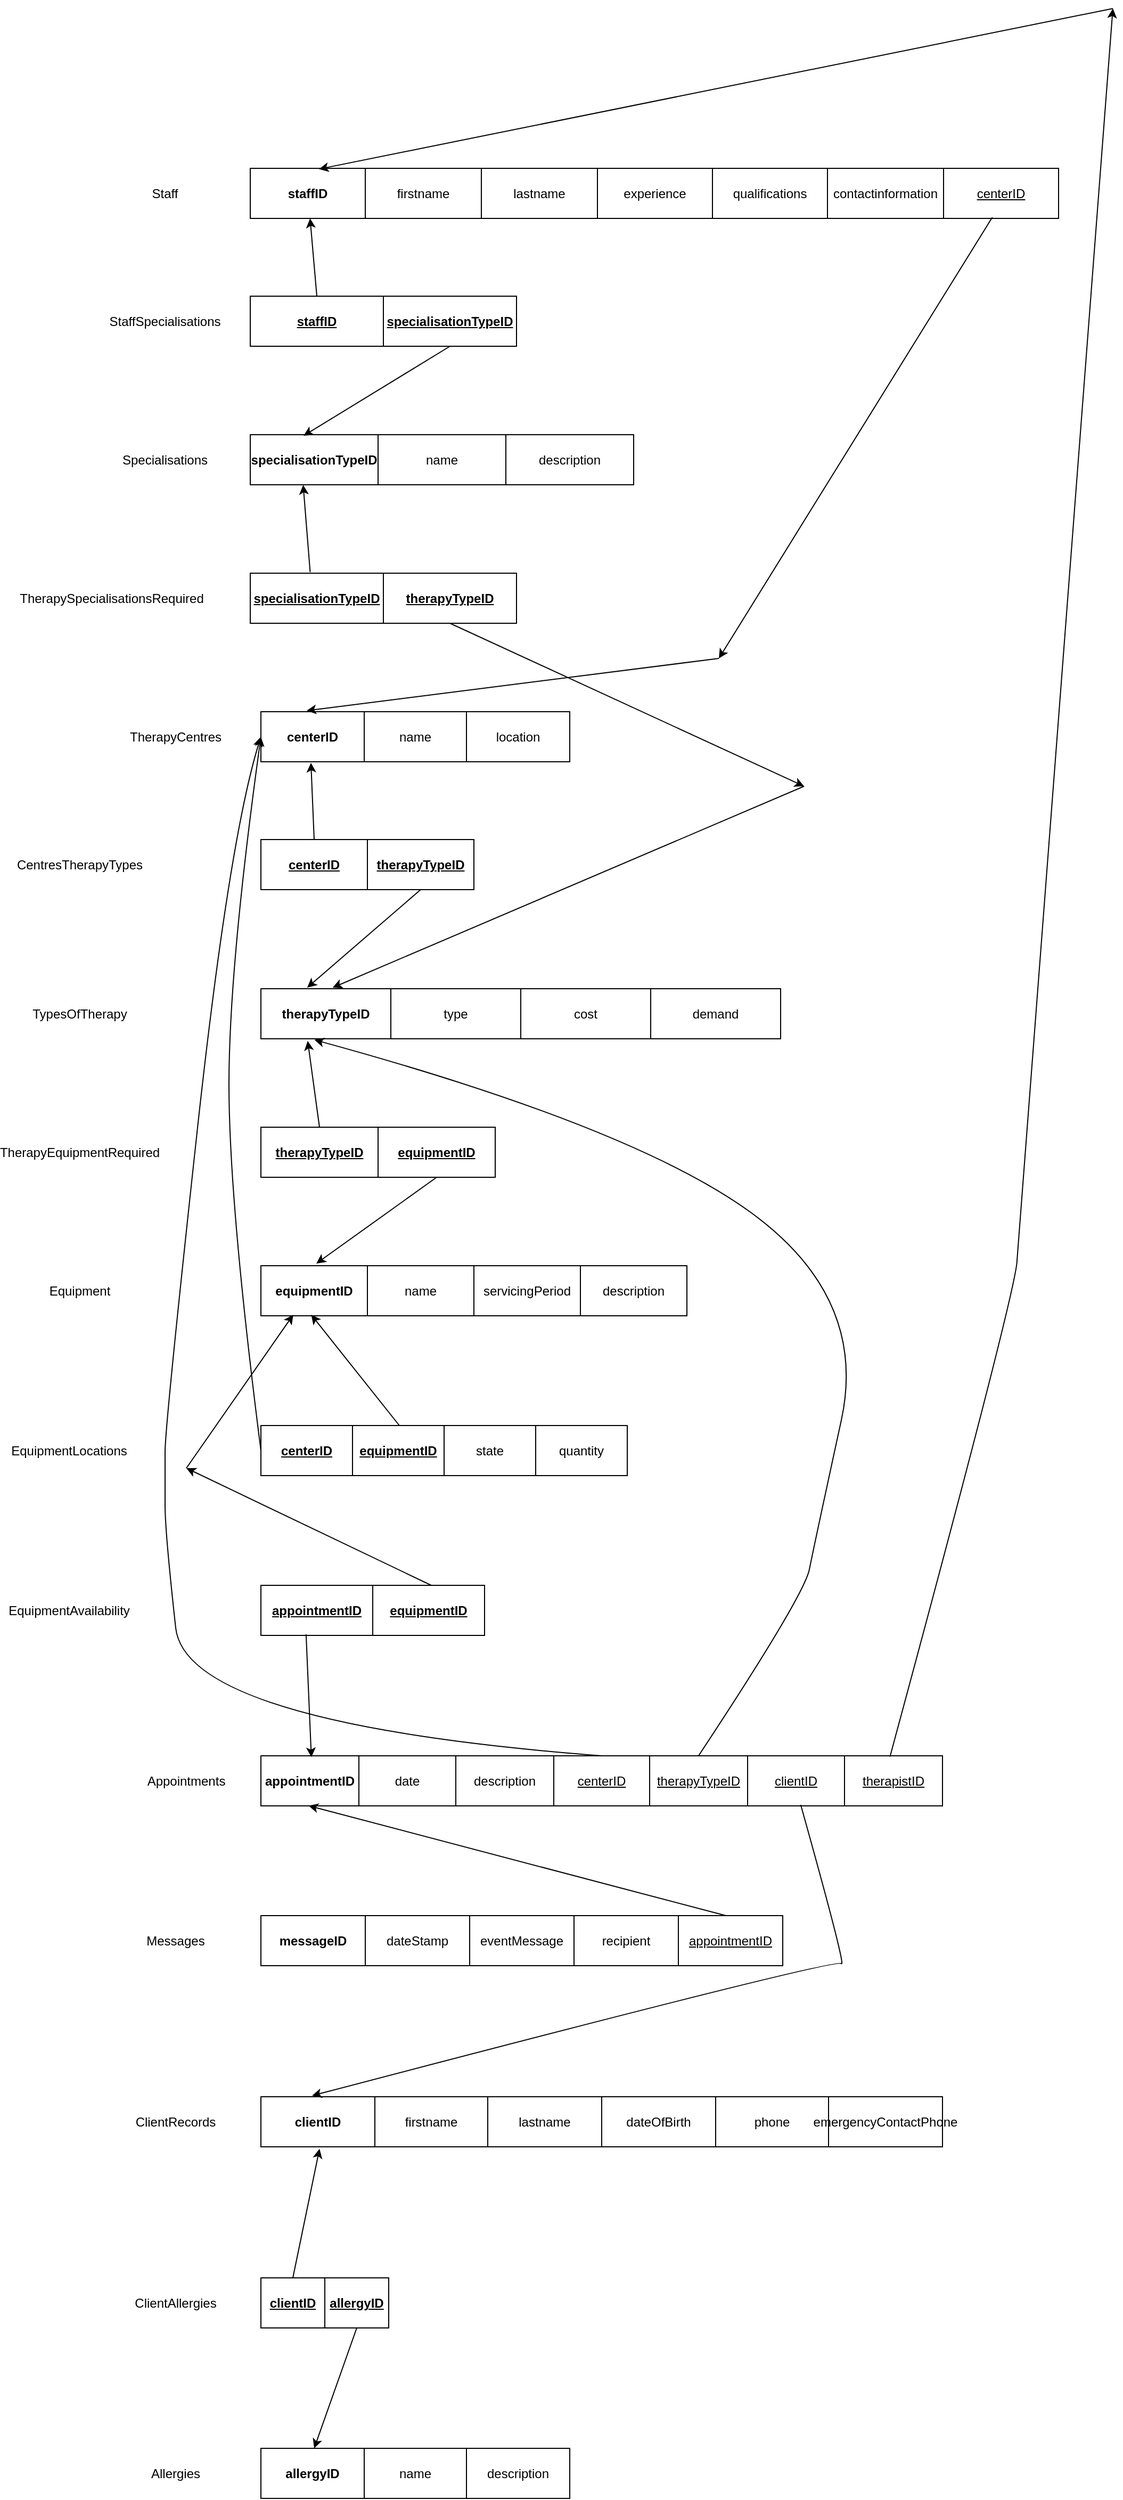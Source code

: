 <mxfile version="24.2.5" type="github">
  <diagram name="Page-1" id="aelsDngfcK3fhKT3PhjA">
    <mxGraphModel dx="2261" dy="1915" grid="1" gridSize="10" guides="1" tooltips="1" connect="1" arrows="1" fold="1" page="1" pageScale="1" pageWidth="827" pageHeight="1169" math="0" shadow="0">
      <root>
        <mxCell id="0" />
        <mxCell id="1" parent="0" />
        <mxCell id="sXXcfoAF_C9Qh14qKNiT-1" value="" style="childLayout=tableLayout;recursiveResize=0;shadow=0;fillColor=none;" parent="1" vertex="1">
          <mxGeometry x="110" y="-610" width="759" height="47" as="geometry" />
        </mxCell>
        <mxCell id="sXXcfoAF_C9Qh14qKNiT-2" value="" style="shape=tableRow;horizontal=0;startSize=0;swimlaneHead=0;swimlaneBody=0;top=0;left=0;bottom=0;right=0;dropTarget=0;collapsible=0;recursiveResize=0;expand=0;fontStyle=0;fillColor=none;strokeColor=inherit;" parent="sXXcfoAF_C9Qh14qKNiT-1" vertex="1">
          <mxGeometry width="759" height="47" as="geometry" />
        </mxCell>
        <mxCell id="sXXcfoAF_C9Qh14qKNiT-3" value="&lt;b&gt;staffID&lt;/b&gt;" style="connectable=0;recursiveResize=0;strokeColor=inherit;fillColor=none;align=center;whiteSpace=wrap;html=1;" parent="sXXcfoAF_C9Qh14qKNiT-2" vertex="1">
          <mxGeometry width="108" height="47" as="geometry">
            <mxRectangle width="108" height="47" as="alternateBounds" />
          </mxGeometry>
        </mxCell>
        <mxCell id="sXXcfoAF_C9Qh14qKNiT-4" value="firstname" style="connectable=0;recursiveResize=0;strokeColor=inherit;fillColor=none;align=center;whiteSpace=wrap;html=1;" parent="sXXcfoAF_C9Qh14qKNiT-2" vertex="1">
          <mxGeometry x="108" width="109" height="47" as="geometry">
            <mxRectangle width="109" height="47" as="alternateBounds" />
          </mxGeometry>
        </mxCell>
        <mxCell id="LZvn_AIGmwPLEEZhohJs-1" value="lastname" style="connectable=0;recursiveResize=0;strokeColor=inherit;fillColor=none;align=center;whiteSpace=wrap;html=1;" parent="sXXcfoAF_C9Qh14qKNiT-2" vertex="1">
          <mxGeometry x="217" width="109" height="47" as="geometry">
            <mxRectangle width="109" height="47" as="alternateBounds" />
          </mxGeometry>
        </mxCell>
        <mxCell id="sXXcfoAF_C9Qh14qKNiT-5" value="experience" style="connectable=0;recursiveResize=0;strokeColor=inherit;fillColor=none;align=center;whiteSpace=wrap;html=1;" parent="sXXcfoAF_C9Qh14qKNiT-2" vertex="1">
          <mxGeometry x="326" width="108" height="47" as="geometry">
            <mxRectangle width="108" height="47" as="alternateBounds" />
          </mxGeometry>
        </mxCell>
        <mxCell id="sXXcfoAF_C9Qh14qKNiT-98" value="qualifications" style="connectable=0;recursiveResize=0;strokeColor=inherit;fillColor=none;align=center;whiteSpace=wrap;html=1;" parent="sXXcfoAF_C9Qh14qKNiT-2" vertex="1">
          <mxGeometry x="434" width="108" height="47" as="geometry">
            <mxRectangle width="108" height="47" as="alternateBounds" />
          </mxGeometry>
        </mxCell>
        <mxCell id="sXXcfoAF_C9Qh14qKNiT-97" value="contactinformation" style="connectable=0;recursiveResize=0;strokeColor=inherit;fillColor=none;align=center;whiteSpace=wrap;html=1;" parent="sXXcfoAF_C9Qh14qKNiT-2" vertex="1">
          <mxGeometry x="542" width="109" height="47" as="geometry">
            <mxRectangle width="109" height="47" as="alternateBounds" />
          </mxGeometry>
        </mxCell>
        <mxCell id="sXXcfoAF_C9Qh14qKNiT-96" value="&lt;u&gt;centerID&lt;/u&gt;" style="connectable=0;recursiveResize=0;strokeColor=inherit;fillColor=none;align=center;whiteSpace=wrap;html=1;" parent="sXXcfoAF_C9Qh14qKNiT-2" vertex="1">
          <mxGeometry x="651" width="108" height="47" as="geometry">
            <mxRectangle width="108" height="47" as="alternateBounds" />
          </mxGeometry>
        </mxCell>
        <mxCell id="sXXcfoAF_C9Qh14qKNiT-14" value="" style="childLayout=tableLayout;recursiveResize=0;shadow=0;fillColor=none;" parent="1" vertex="1">
          <mxGeometry x="110" y="-490" width="250" height="47" as="geometry" />
        </mxCell>
        <mxCell id="sXXcfoAF_C9Qh14qKNiT-15" value="" style="shape=tableRow;horizontal=0;startSize=0;swimlaneHead=0;swimlaneBody=0;top=0;left=0;bottom=0;right=0;dropTarget=0;collapsible=0;recursiveResize=0;expand=0;fontStyle=0;fillColor=none;strokeColor=inherit;" parent="sXXcfoAF_C9Qh14qKNiT-14" vertex="1">
          <mxGeometry width="250" height="47" as="geometry" />
        </mxCell>
        <mxCell id="sXXcfoAF_C9Qh14qKNiT-16" value="&lt;b&gt;&lt;u&gt;staffID&lt;/u&gt;&lt;/b&gt;" style="connectable=0;recursiveResize=0;strokeColor=inherit;fillColor=none;align=center;whiteSpace=wrap;html=1;" parent="sXXcfoAF_C9Qh14qKNiT-15" vertex="1">
          <mxGeometry width="125" height="47" as="geometry">
            <mxRectangle width="125" height="47" as="alternateBounds" />
          </mxGeometry>
        </mxCell>
        <mxCell id="sXXcfoAF_C9Qh14qKNiT-17" value="&lt;b&gt;&lt;u&gt;specialisationTypeID&lt;/u&gt;&lt;/b&gt;" style="connectable=0;recursiveResize=0;strokeColor=inherit;fillColor=none;align=center;whiteSpace=wrap;html=1;" parent="sXXcfoAF_C9Qh14qKNiT-15" vertex="1">
          <mxGeometry x="125" width="125" height="47" as="geometry">
            <mxRectangle width="125" height="47" as="alternateBounds" />
          </mxGeometry>
        </mxCell>
        <mxCell id="sXXcfoAF_C9Qh14qKNiT-19" value="" style="childLayout=tableLayout;recursiveResize=0;shadow=0;fillColor=none;" parent="1" vertex="1">
          <mxGeometry x="110" y="-360" width="360" height="47" as="geometry" />
        </mxCell>
        <mxCell id="sXXcfoAF_C9Qh14qKNiT-20" value="" style="shape=tableRow;horizontal=0;startSize=0;swimlaneHead=0;swimlaneBody=0;top=0;left=0;bottom=0;right=0;dropTarget=0;collapsible=0;recursiveResize=0;expand=0;fontStyle=0;fillColor=none;strokeColor=inherit;" parent="sXXcfoAF_C9Qh14qKNiT-19" vertex="1">
          <mxGeometry width="360" height="47" as="geometry" />
        </mxCell>
        <mxCell id="sXXcfoAF_C9Qh14qKNiT-21" value="&lt;b&gt;specialisationTypeID&lt;/b&gt;" style="connectable=0;recursiveResize=0;strokeColor=inherit;fillColor=none;align=center;whiteSpace=wrap;html=1;" parent="sXXcfoAF_C9Qh14qKNiT-20" vertex="1">
          <mxGeometry width="120" height="47" as="geometry">
            <mxRectangle width="120" height="47" as="alternateBounds" />
          </mxGeometry>
        </mxCell>
        <mxCell id="sXXcfoAF_C9Qh14qKNiT-22" value="name" style="connectable=0;recursiveResize=0;strokeColor=inherit;fillColor=none;align=center;whiteSpace=wrap;html=1;" parent="sXXcfoAF_C9Qh14qKNiT-20" vertex="1">
          <mxGeometry x="120" width="120" height="47" as="geometry">
            <mxRectangle width="120" height="47" as="alternateBounds" />
          </mxGeometry>
        </mxCell>
        <mxCell id="sXXcfoAF_C9Qh14qKNiT-23" value="description" style="connectable=0;recursiveResize=0;strokeColor=inherit;fillColor=none;align=center;whiteSpace=wrap;html=1;" parent="sXXcfoAF_C9Qh14qKNiT-20" vertex="1">
          <mxGeometry x="240" width="120" height="47" as="geometry">
            <mxRectangle width="120" height="47" as="alternateBounds" />
          </mxGeometry>
        </mxCell>
        <mxCell id="sXXcfoAF_C9Qh14qKNiT-24" value="" style="childLayout=tableLayout;recursiveResize=0;shadow=0;fillColor=none;" parent="1" vertex="1">
          <mxGeometry x="120" y="-100" width="290" height="47" as="geometry" />
        </mxCell>
        <mxCell id="sXXcfoAF_C9Qh14qKNiT-25" value="" style="shape=tableRow;horizontal=0;startSize=0;swimlaneHead=0;swimlaneBody=0;top=0;left=0;bottom=0;right=0;dropTarget=0;collapsible=0;recursiveResize=0;expand=0;fontStyle=0;fillColor=none;strokeColor=inherit;" parent="sXXcfoAF_C9Qh14qKNiT-24" vertex="1">
          <mxGeometry width="290" height="47" as="geometry" />
        </mxCell>
        <mxCell id="sXXcfoAF_C9Qh14qKNiT-26" value="&lt;b&gt;centerID&lt;/b&gt;" style="connectable=0;recursiveResize=0;strokeColor=inherit;fillColor=none;align=center;whiteSpace=wrap;html=1;" parent="sXXcfoAF_C9Qh14qKNiT-25" vertex="1">
          <mxGeometry width="97" height="47" as="geometry">
            <mxRectangle width="97" height="47" as="alternateBounds" />
          </mxGeometry>
        </mxCell>
        <mxCell id="sXXcfoAF_C9Qh14qKNiT-27" value="name" style="connectable=0;recursiveResize=0;strokeColor=inherit;fillColor=none;align=center;whiteSpace=wrap;html=1;" parent="sXXcfoAF_C9Qh14qKNiT-25" vertex="1">
          <mxGeometry x="97" width="96" height="47" as="geometry">
            <mxRectangle width="96" height="47" as="alternateBounds" />
          </mxGeometry>
        </mxCell>
        <mxCell id="sXXcfoAF_C9Qh14qKNiT-28" value="location" style="connectable=0;recursiveResize=0;strokeColor=inherit;fillColor=none;align=center;whiteSpace=wrap;html=1;" parent="sXXcfoAF_C9Qh14qKNiT-25" vertex="1">
          <mxGeometry x="193" width="97" height="47" as="geometry">
            <mxRectangle width="97" height="47" as="alternateBounds" />
          </mxGeometry>
        </mxCell>
        <mxCell id="sXXcfoAF_C9Qh14qKNiT-29" value="" style="childLayout=tableLayout;recursiveResize=0;shadow=0;fillColor=none;" parent="1" vertex="1">
          <mxGeometry x="120" y="20" width="200" height="47" as="geometry" />
        </mxCell>
        <mxCell id="sXXcfoAF_C9Qh14qKNiT-30" value="" style="shape=tableRow;horizontal=0;startSize=0;swimlaneHead=0;swimlaneBody=0;top=0;left=0;bottom=0;right=0;dropTarget=0;collapsible=0;recursiveResize=0;expand=0;fontStyle=0;fillColor=none;strokeColor=inherit;" parent="sXXcfoAF_C9Qh14qKNiT-29" vertex="1">
          <mxGeometry width="200" height="47" as="geometry" />
        </mxCell>
        <mxCell id="sXXcfoAF_C9Qh14qKNiT-31" value="&lt;b&gt;&lt;u&gt;centerID&lt;/u&gt;&lt;/b&gt;" style="connectable=0;recursiveResize=0;strokeColor=inherit;fillColor=none;align=center;whiteSpace=wrap;html=1;" parent="sXXcfoAF_C9Qh14qKNiT-30" vertex="1">
          <mxGeometry width="100" height="47" as="geometry">
            <mxRectangle width="100" height="47" as="alternateBounds" />
          </mxGeometry>
        </mxCell>
        <mxCell id="sXXcfoAF_C9Qh14qKNiT-32" value="&lt;b&gt;&lt;u&gt;therapyTypeID&lt;/u&gt;&lt;/b&gt;" style="connectable=0;recursiveResize=0;strokeColor=inherit;fillColor=none;align=center;whiteSpace=wrap;html=1;" parent="sXXcfoAF_C9Qh14qKNiT-30" vertex="1">
          <mxGeometry x="100" width="100" height="47" as="geometry">
            <mxRectangle width="100" height="47" as="alternateBounds" />
          </mxGeometry>
        </mxCell>
        <mxCell id="sXXcfoAF_C9Qh14qKNiT-34" value="" style="childLayout=tableLayout;recursiveResize=0;shadow=0;fillColor=none;" parent="1" vertex="1">
          <mxGeometry x="120" y="160" width="488" height="47" as="geometry" />
        </mxCell>
        <mxCell id="sXXcfoAF_C9Qh14qKNiT-35" value="" style="shape=tableRow;horizontal=0;startSize=0;swimlaneHead=0;swimlaneBody=0;top=0;left=0;bottom=0;right=0;dropTarget=0;collapsible=0;recursiveResize=0;expand=0;fontStyle=0;fillColor=none;strokeColor=inherit;" parent="sXXcfoAF_C9Qh14qKNiT-34" vertex="1">
          <mxGeometry width="488" height="47" as="geometry" />
        </mxCell>
        <mxCell id="sXXcfoAF_C9Qh14qKNiT-36" value="&lt;b&gt;therapyTypeID&lt;/b&gt;" style="connectable=0;recursiveResize=0;strokeColor=inherit;fillColor=none;align=center;whiteSpace=wrap;html=1;" parent="sXXcfoAF_C9Qh14qKNiT-35" vertex="1">
          <mxGeometry width="122" height="47" as="geometry">
            <mxRectangle width="122" height="47" as="alternateBounds" />
          </mxGeometry>
        </mxCell>
        <mxCell id="sXXcfoAF_C9Qh14qKNiT-37" value="type" style="connectable=0;recursiveResize=0;strokeColor=inherit;fillColor=none;align=center;whiteSpace=wrap;html=1;" parent="sXXcfoAF_C9Qh14qKNiT-35" vertex="1">
          <mxGeometry x="122" width="122" height="47" as="geometry">
            <mxRectangle width="122" height="47" as="alternateBounds" />
          </mxGeometry>
        </mxCell>
        <mxCell id="sXXcfoAF_C9Qh14qKNiT-38" value="cost" style="connectable=0;recursiveResize=0;strokeColor=inherit;fillColor=none;align=center;whiteSpace=wrap;html=1;" parent="sXXcfoAF_C9Qh14qKNiT-35" vertex="1">
          <mxGeometry x="244" width="122" height="47" as="geometry">
            <mxRectangle width="122" height="47" as="alternateBounds" />
          </mxGeometry>
        </mxCell>
        <mxCell id="sXXcfoAF_C9Qh14qKNiT-100" value="demand" style="connectable=0;recursiveResize=0;strokeColor=inherit;fillColor=none;align=center;whiteSpace=wrap;html=1;" parent="sXXcfoAF_C9Qh14qKNiT-35" vertex="1">
          <mxGeometry x="366" width="122" height="47" as="geometry">
            <mxRectangle width="122" height="47" as="alternateBounds" />
          </mxGeometry>
        </mxCell>
        <mxCell id="sXXcfoAF_C9Qh14qKNiT-39" value="" style="childLayout=tableLayout;recursiveResize=0;shadow=0;fillColor=none;" parent="1" vertex="1">
          <mxGeometry x="120" y="290" width="220" height="47" as="geometry" />
        </mxCell>
        <mxCell id="sXXcfoAF_C9Qh14qKNiT-40" value="" style="shape=tableRow;horizontal=0;startSize=0;swimlaneHead=0;swimlaneBody=0;top=0;left=0;bottom=0;right=0;dropTarget=0;collapsible=0;recursiveResize=0;expand=0;fontStyle=0;fillColor=none;strokeColor=inherit;" parent="sXXcfoAF_C9Qh14qKNiT-39" vertex="1">
          <mxGeometry width="220" height="47" as="geometry" />
        </mxCell>
        <mxCell id="sXXcfoAF_C9Qh14qKNiT-41" value="&lt;b&gt;&lt;u&gt;therapyTypeID&lt;/u&gt;&lt;/b&gt;" style="connectable=0;recursiveResize=0;strokeColor=inherit;fillColor=none;align=center;whiteSpace=wrap;html=1;" parent="sXXcfoAF_C9Qh14qKNiT-40" vertex="1">
          <mxGeometry width="110" height="47" as="geometry">
            <mxRectangle width="110" height="47" as="alternateBounds" />
          </mxGeometry>
        </mxCell>
        <mxCell id="sXXcfoAF_C9Qh14qKNiT-42" value="&lt;b&gt;&lt;u&gt;equipmentID&lt;/u&gt;&lt;/b&gt;" style="connectable=0;recursiveResize=0;strokeColor=inherit;fillColor=none;align=center;whiteSpace=wrap;html=1;" parent="sXXcfoAF_C9Qh14qKNiT-40" vertex="1">
          <mxGeometry x="110" width="110" height="47" as="geometry">
            <mxRectangle width="110" height="47" as="alternateBounds" />
          </mxGeometry>
        </mxCell>
        <mxCell id="sXXcfoAF_C9Qh14qKNiT-44" value="" style="childLayout=tableLayout;recursiveResize=0;shadow=0;fillColor=none;" parent="1" vertex="1">
          <mxGeometry x="120" y="1530" width="290" height="47" as="geometry" />
        </mxCell>
        <mxCell id="sXXcfoAF_C9Qh14qKNiT-45" value="" style="shape=tableRow;horizontal=0;startSize=0;swimlaneHead=0;swimlaneBody=0;top=0;left=0;bottom=0;right=0;dropTarget=0;collapsible=0;recursiveResize=0;expand=0;fontStyle=0;fillColor=none;strokeColor=inherit;" parent="sXXcfoAF_C9Qh14qKNiT-44" vertex="1">
          <mxGeometry width="290" height="47" as="geometry" />
        </mxCell>
        <mxCell id="sXXcfoAF_C9Qh14qKNiT-46" value="&lt;b&gt;allergyID&lt;/b&gt;" style="connectable=0;recursiveResize=0;strokeColor=inherit;fillColor=none;align=center;whiteSpace=wrap;html=1;" parent="sXXcfoAF_C9Qh14qKNiT-45" vertex="1">
          <mxGeometry width="97" height="47" as="geometry">
            <mxRectangle width="97" height="47" as="alternateBounds" />
          </mxGeometry>
        </mxCell>
        <mxCell id="sXXcfoAF_C9Qh14qKNiT-47" value="name" style="connectable=0;recursiveResize=0;strokeColor=inherit;fillColor=none;align=center;whiteSpace=wrap;html=1;" parent="sXXcfoAF_C9Qh14qKNiT-45" vertex="1">
          <mxGeometry x="97" width="96" height="47" as="geometry">
            <mxRectangle width="96" height="47" as="alternateBounds" />
          </mxGeometry>
        </mxCell>
        <mxCell id="sXXcfoAF_C9Qh14qKNiT-48" value="description" style="connectable=0;recursiveResize=0;strokeColor=inherit;fillColor=none;align=center;whiteSpace=wrap;html=1;" parent="sXXcfoAF_C9Qh14qKNiT-45" vertex="1">
          <mxGeometry x="193" width="97" height="47" as="geometry">
            <mxRectangle width="97" height="47" as="alternateBounds" />
          </mxGeometry>
        </mxCell>
        <mxCell id="sXXcfoAF_C9Qh14qKNiT-49" value="" style="childLayout=tableLayout;recursiveResize=0;shadow=0;fillColor=none;" parent="1" vertex="1">
          <mxGeometry x="120" y="1370" width="120" height="47" as="geometry" />
        </mxCell>
        <mxCell id="sXXcfoAF_C9Qh14qKNiT-50" value="" style="shape=tableRow;horizontal=0;startSize=0;swimlaneHead=0;swimlaneBody=0;top=0;left=0;bottom=0;right=0;dropTarget=0;collapsible=0;recursiveResize=0;expand=0;fontStyle=0;fillColor=none;strokeColor=inherit;" parent="sXXcfoAF_C9Qh14qKNiT-49" vertex="1">
          <mxGeometry width="120" height="47" as="geometry" />
        </mxCell>
        <mxCell id="sXXcfoAF_C9Qh14qKNiT-51" value="&lt;b&gt;&lt;u&gt;clientID&lt;/u&gt;&lt;/b&gt;" style="connectable=0;recursiveResize=0;strokeColor=inherit;fillColor=none;align=center;whiteSpace=wrap;html=1;" parent="sXXcfoAF_C9Qh14qKNiT-50" vertex="1">
          <mxGeometry width="60" height="47" as="geometry">
            <mxRectangle width="60" height="47" as="alternateBounds" />
          </mxGeometry>
        </mxCell>
        <mxCell id="sXXcfoAF_C9Qh14qKNiT-52" value="&lt;b&gt;&lt;u&gt;allergyID&lt;/u&gt;&lt;/b&gt;" style="connectable=0;recursiveResize=0;strokeColor=inherit;fillColor=none;align=center;whiteSpace=wrap;html=1;" parent="sXXcfoAF_C9Qh14qKNiT-50" vertex="1">
          <mxGeometry x="60" width="60" height="47" as="geometry">
            <mxRectangle width="60" height="47" as="alternateBounds" />
          </mxGeometry>
        </mxCell>
        <mxCell id="sXXcfoAF_C9Qh14qKNiT-54" value="" style="childLayout=tableLayout;recursiveResize=0;shadow=0;fillColor=none;" parent="1" vertex="1">
          <mxGeometry x="120" y="420" width="400" height="47" as="geometry" />
        </mxCell>
        <mxCell id="sXXcfoAF_C9Qh14qKNiT-55" value="" style="shape=tableRow;horizontal=0;startSize=0;swimlaneHead=0;swimlaneBody=0;top=0;left=0;bottom=0;right=0;dropTarget=0;collapsible=0;recursiveResize=0;expand=0;fontStyle=0;fillColor=none;strokeColor=inherit;" parent="sXXcfoAF_C9Qh14qKNiT-54" vertex="1">
          <mxGeometry width="400" height="47" as="geometry" />
        </mxCell>
        <mxCell id="sXXcfoAF_C9Qh14qKNiT-56" value="&lt;b&gt;equipmentID&lt;/b&gt;" style="connectable=0;recursiveResize=0;strokeColor=inherit;fillColor=none;align=center;whiteSpace=wrap;html=1;" parent="sXXcfoAF_C9Qh14qKNiT-55" vertex="1">
          <mxGeometry width="100" height="47" as="geometry">
            <mxRectangle width="100" height="47" as="alternateBounds" />
          </mxGeometry>
        </mxCell>
        <mxCell id="sXXcfoAF_C9Qh14qKNiT-57" value="name" style="connectable=0;recursiveResize=0;strokeColor=inherit;fillColor=none;align=center;whiteSpace=wrap;html=1;" parent="sXXcfoAF_C9Qh14qKNiT-55" vertex="1">
          <mxGeometry x="100" width="100" height="47" as="geometry">
            <mxRectangle width="100" height="47" as="alternateBounds" />
          </mxGeometry>
        </mxCell>
        <mxCell id="sXXcfoAF_C9Qh14qKNiT-58" value="servicingPeriod" style="connectable=0;recursiveResize=0;strokeColor=inherit;fillColor=none;align=center;whiteSpace=wrap;html=1;" parent="sXXcfoAF_C9Qh14qKNiT-55" vertex="1">
          <mxGeometry x="200" width="100" height="47" as="geometry">
            <mxRectangle width="100" height="47" as="alternateBounds" />
          </mxGeometry>
        </mxCell>
        <mxCell id="sXXcfoAF_C9Qh14qKNiT-102" value="description" style="connectable=0;recursiveResize=0;strokeColor=inherit;fillColor=none;align=center;whiteSpace=wrap;html=1;" parent="sXXcfoAF_C9Qh14qKNiT-55" vertex="1">
          <mxGeometry x="300" width="100" height="47" as="geometry">
            <mxRectangle width="100" height="47" as="alternateBounds" />
          </mxGeometry>
        </mxCell>
        <mxCell id="sXXcfoAF_C9Qh14qKNiT-59" value="" style="childLayout=tableLayout;recursiveResize=0;shadow=0;fillColor=none;" parent="1" vertex="1">
          <mxGeometry x="120" y="570" width="344" height="47" as="geometry" />
        </mxCell>
        <mxCell id="sXXcfoAF_C9Qh14qKNiT-60" value="" style="shape=tableRow;horizontal=0;startSize=0;swimlaneHead=0;swimlaneBody=0;top=0;left=0;bottom=0;right=0;dropTarget=0;collapsible=0;recursiveResize=0;expand=0;fontStyle=0;fillColor=none;strokeColor=inherit;" parent="sXXcfoAF_C9Qh14qKNiT-59" vertex="1">
          <mxGeometry width="344" height="47" as="geometry" />
        </mxCell>
        <mxCell id="sXXcfoAF_C9Qh14qKNiT-61" value="&lt;b&gt;&lt;u&gt;centerID&lt;/u&gt;&lt;/b&gt;" style="connectable=0;recursiveResize=0;strokeColor=inherit;fillColor=none;align=center;whiteSpace=wrap;html=1;" parent="sXXcfoAF_C9Qh14qKNiT-60" vertex="1">
          <mxGeometry width="86" height="47" as="geometry">
            <mxRectangle width="86" height="47" as="alternateBounds" />
          </mxGeometry>
        </mxCell>
        <mxCell id="sXXcfoAF_C9Qh14qKNiT-62" value="&lt;b&gt;&lt;u&gt;equipmentID&lt;/u&gt;&lt;/b&gt;" style="connectable=0;recursiveResize=0;strokeColor=inherit;fillColor=none;align=center;whiteSpace=wrap;html=1;" parent="sXXcfoAF_C9Qh14qKNiT-60" vertex="1">
          <mxGeometry x="86" width="86" height="47" as="geometry">
            <mxRectangle width="86" height="47" as="alternateBounds" />
          </mxGeometry>
        </mxCell>
        <mxCell id="sXXcfoAF_C9Qh14qKNiT-103" value="state" style="connectable=0;recursiveResize=0;strokeColor=inherit;fillColor=none;align=center;whiteSpace=wrap;html=1;" parent="sXXcfoAF_C9Qh14qKNiT-60" vertex="1">
          <mxGeometry x="172" width="86" height="47" as="geometry">
            <mxRectangle width="86" height="47" as="alternateBounds" />
          </mxGeometry>
        </mxCell>
        <mxCell id="sXXcfoAF_C9Qh14qKNiT-104" value="quantity" style="connectable=0;recursiveResize=0;strokeColor=inherit;fillColor=none;align=center;whiteSpace=wrap;html=1;" parent="sXXcfoAF_C9Qh14qKNiT-60" vertex="1">
          <mxGeometry x="258" width="86" height="47" as="geometry">
            <mxRectangle width="86" height="47" as="alternateBounds" />
          </mxGeometry>
        </mxCell>
        <mxCell id="sXXcfoAF_C9Qh14qKNiT-64" value="" style="childLayout=tableLayout;recursiveResize=0;shadow=0;fillColor=none;" parent="1" vertex="1">
          <mxGeometry x="120" y="880" width="640" height="47" as="geometry" />
        </mxCell>
        <mxCell id="sXXcfoAF_C9Qh14qKNiT-65" value="" style="shape=tableRow;horizontal=0;startSize=0;swimlaneHead=0;swimlaneBody=0;top=0;left=0;bottom=0;right=0;dropTarget=0;collapsible=0;recursiveResize=0;expand=0;fontStyle=0;fillColor=none;strokeColor=inherit;" parent="sXXcfoAF_C9Qh14qKNiT-64" vertex="1">
          <mxGeometry width="640" height="47" as="geometry" />
        </mxCell>
        <mxCell id="sXXcfoAF_C9Qh14qKNiT-66" value="&lt;b&gt;appointmentID&lt;/b&gt;" style="connectable=0;recursiveResize=0;strokeColor=inherit;fillColor=none;align=center;whiteSpace=wrap;html=1;" parent="sXXcfoAF_C9Qh14qKNiT-65" vertex="1">
          <mxGeometry width="92" height="47" as="geometry">
            <mxRectangle width="92" height="47" as="alternateBounds" />
          </mxGeometry>
        </mxCell>
        <mxCell id="sXXcfoAF_C9Qh14qKNiT-67" value="date" style="connectable=0;recursiveResize=0;strokeColor=inherit;fillColor=none;align=center;whiteSpace=wrap;html=1;" parent="sXXcfoAF_C9Qh14qKNiT-65" vertex="1">
          <mxGeometry x="92" width="91" height="47" as="geometry">
            <mxRectangle width="91" height="47" as="alternateBounds" />
          </mxGeometry>
        </mxCell>
        <mxCell id="sXXcfoAF_C9Qh14qKNiT-68" value="description" style="connectable=0;recursiveResize=0;strokeColor=inherit;fillColor=none;align=center;whiteSpace=wrap;html=1;" parent="sXXcfoAF_C9Qh14qKNiT-65" vertex="1">
          <mxGeometry x="183" width="92" height="47" as="geometry">
            <mxRectangle width="92" height="47" as="alternateBounds" />
          </mxGeometry>
        </mxCell>
        <mxCell id="sXXcfoAF_C9Qh14qKNiT-105" value="&lt;u&gt;centerID&lt;/u&gt;" style="connectable=0;recursiveResize=0;strokeColor=inherit;fillColor=none;align=center;whiteSpace=wrap;html=1;" parent="sXXcfoAF_C9Qh14qKNiT-65" vertex="1">
          <mxGeometry x="275" width="90" height="47" as="geometry">
            <mxRectangle width="90" height="47" as="alternateBounds" />
          </mxGeometry>
        </mxCell>
        <mxCell id="sXXcfoAF_C9Qh14qKNiT-106" value="&lt;u&gt;therapyTypeID&lt;/u&gt;" style="connectable=0;recursiveResize=0;strokeColor=inherit;fillColor=none;align=center;whiteSpace=wrap;html=1;" parent="sXXcfoAF_C9Qh14qKNiT-65" vertex="1">
          <mxGeometry x="365" width="92" height="47" as="geometry">
            <mxRectangle width="92" height="47" as="alternateBounds" />
          </mxGeometry>
        </mxCell>
        <mxCell id="sXXcfoAF_C9Qh14qKNiT-107" value="&lt;u&gt;clientID&lt;/u&gt;" style="connectable=0;recursiveResize=0;strokeColor=inherit;fillColor=none;align=center;whiteSpace=wrap;html=1;" parent="sXXcfoAF_C9Qh14qKNiT-65" vertex="1">
          <mxGeometry x="457" width="91" height="47" as="geometry">
            <mxRectangle width="91" height="47" as="alternateBounds" />
          </mxGeometry>
        </mxCell>
        <mxCell id="sXXcfoAF_C9Qh14qKNiT-108" value="&lt;u&gt;therapistID&lt;/u&gt;" style="connectable=0;recursiveResize=0;strokeColor=inherit;fillColor=none;align=center;whiteSpace=wrap;html=1;" parent="sXXcfoAF_C9Qh14qKNiT-65" vertex="1">
          <mxGeometry x="548" width="92" height="47" as="geometry">
            <mxRectangle width="92" height="47" as="alternateBounds" />
          </mxGeometry>
        </mxCell>
        <mxCell id="sXXcfoAF_C9Qh14qKNiT-69" value="" style="childLayout=tableLayout;recursiveResize=0;shadow=0;fillColor=none;" parent="1" vertex="1">
          <mxGeometry x="120" y="1030" width="490" height="47" as="geometry" />
        </mxCell>
        <mxCell id="sXXcfoAF_C9Qh14qKNiT-70" value="" style="shape=tableRow;horizontal=0;startSize=0;swimlaneHead=0;swimlaneBody=0;top=0;left=0;bottom=0;right=0;dropTarget=0;collapsible=0;recursiveResize=0;expand=0;fontStyle=0;fillColor=none;strokeColor=inherit;" parent="sXXcfoAF_C9Qh14qKNiT-69" vertex="1">
          <mxGeometry width="490" height="47" as="geometry" />
        </mxCell>
        <mxCell id="sXXcfoAF_C9Qh14qKNiT-71" value="&lt;b&gt;messageID&lt;/b&gt;" style="connectable=0;recursiveResize=0;strokeColor=inherit;fillColor=none;align=center;whiteSpace=wrap;html=1;" parent="sXXcfoAF_C9Qh14qKNiT-70" vertex="1">
          <mxGeometry width="98" height="47" as="geometry">
            <mxRectangle width="98" height="47" as="alternateBounds" />
          </mxGeometry>
        </mxCell>
        <mxCell id="sXXcfoAF_C9Qh14qKNiT-72" value="dateStamp" style="connectable=0;recursiveResize=0;strokeColor=inherit;fillColor=none;align=center;whiteSpace=wrap;html=1;" parent="sXXcfoAF_C9Qh14qKNiT-70" vertex="1">
          <mxGeometry x="98" width="98" height="47" as="geometry">
            <mxRectangle width="98" height="47" as="alternateBounds" />
          </mxGeometry>
        </mxCell>
        <mxCell id="sXXcfoAF_C9Qh14qKNiT-73" value="eventMessage" style="connectable=0;recursiveResize=0;strokeColor=inherit;fillColor=none;align=center;whiteSpace=wrap;html=1;" parent="sXXcfoAF_C9Qh14qKNiT-70" vertex="1">
          <mxGeometry x="196" width="98" height="47" as="geometry">
            <mxRectangle width="98" height="47" as="alternateBounds" />
          </mxGeometry>
        </mxCell>
        <mxCell id="sXXcfoAF_C9Qh14qKNiT-109" value="recipient" style="connectable=0;recursiveResize=0;strokeColor=inherit;fillColor=none;align=center;whiteSpace=wrap;html=1;" parent="sXXcfoAF_C9Qh14qKNiT-70" vertex="1">
          <mxGeometry x="294" width="98" height="47" as="geometry">
            <mxRectangle width="98" height="47" as="alternateBounds" />
          </mxGeometry>
        </mxCell>
        <mxCell id="sXXcfoAF_C9Qh14qKNiT-110" value="&lt;u&gt;appointmentID&lt;/u&gt;" style="connectable=0;recursiveResize=0;strokeColor=inherit;fillColor=none;align=center;whiteSpace=wrap;html=1;" parent="sXXcfoAF_C9Qh14qKNiT-70" vertex="1">
          <mxGeometry x="392" width="98" height="47" as="geometry">
            <mxRectangle width="98" height="47" as="alternateBounds" />
          </mxGeometry>
        </mxCell>
        <mxCell id="sXXcfoAF_C9Qh14qKNiT-74" value="" style="childLayout=tableLayout;recursiveResize=0;shadow=0;fillColor=none;" parent="1" vertex="1">
          <mxGeometry x="120" y="1200" width="640" height="47" as="geometry" />
        </mxCell>
        <mxCell id="sXXcfoAF_C9Qh14qKNiT-75" value="" style="shape=tableRow;horizontal=0;startSize=0;swimlaneHead=0;swimlaneBody=0;top=0;left=0;bottom=0;right=0;dropTarget=0;collapsible=0;recursiveResize=0;expand=0;fontStyle=0;fillColor=none;strokeColor=inherit;" parent="sXXcfoAF_C9Qh14qKNiT-74" vertex="1">
          <mxGeometry width="640" height="47" as="geometry" />
        </mxCell>
        <mxCell id="sXXcfoAF_C9Qh14qKNiT-76" value="&lt;b&gt;clientID&lt;/b&gt;" style="connectable=0;recursiveResize=0;strokeColor=inherit;fillColor=none;align=center;whiteSpace=wrap;html=1;" parent="sXXcfoAF_C9Qh14qKNiT-75" vertex="1">
          <mxGeometry width="107" height="47" as="geometry">
            <mxRectangle width="107" height="47" as="alternateBounds" />
          </mxGeometry>
        </mxCell>
        <mxCell id="sXXcfoAF_C9Qh14qKNiT-77" value="firstname" style="connectable=0;recursiveResize=0;strokeColor=inherit;fillColor=none;align=center;whiteSpace=wrap;html=1;" parent="sXXcfoAF_C9Qh14qKNiT-75" vertex="1">
          <mxGeometry x="107" width="106" height="47" as="geometry">
            <mxRectangle width="106" height="47" as="alternateBounds" />
          </mxGeometry>
        </mxCell>
        <mxCell id="sXXcfoAF_C9Qh14qKNiT-78" value="lastname" style="connectable=0;recursiveResize=0;strokeColor=inherit;fillColor=none;align=center;whiteSpace=wrap;html=1;" parent="sXXcfoAF_C9Qh14qKNiT-75" vertex="1">
          <mxGeometry x="213" width="107" height="47" as="geometry">
            <mxRectangle width="107" height="47" as="alternateBounds" />
          </mxGeometry>
        </mxCell>
        <mxCell id="sXXcfoAF_C9Qh14qKNiT-111" value="dateOfBirth" style="connectable=0;recursiveResize=0;strokeColor=inherit;fillColor=none;align=center;whiteSpace=wrap;html=1;" parent="sXXcfoAF_C9Qh14qKNiT-75" vertex="1">
          <mxGeometry x="320" width="107" height="47" as="geometry">
            <mxRectangle width="107" height="47" as="alternateBounds" />
          </mxGeometry>
        </mxCell>
        <mxCell id="sXXcfoAF_C9Qh14qKNiT-112" value="phone" style="connectable=0;recursiveResize=0;strokeColor=inherit;fillColor=none;align=center;whiteSpace=wrap;html=1;" parent="sXXcfoAF_C9Qh14qKNiT-75" vertex="1">
          <mxGeometry x="427" width="106" height="47" as="geometry">
            <mxRectangle width="106" height="47" as="alternateBounds" />
          </mxGeometry>
        </mxCell>
        <mxCell id="sXXcfoAF_C9Qh14qKNiT-113" value="emergencyContactPhone" style="connectable=0;recursiveResize=0;strokeColor=inherit;fillColor=none;align=center;whiteSpace=wrap;html=1;" parent="sXXcfoAF_C9Qh14qKNiT-75" vertex="1">
          <mxGeometry x="533" width="107" height="47" as="geometry">
            <mxRectangle width="107" height="47" as="alternateBounds" />
          </mxGeometry>
        </mxCell>
        <mxCell id="sXXcfoAF_C9Qh14qKNiT-115" value="" style="endArrow=classic;html=1;rounded=0;entryX=0.074;entryY=1;entryDx=0;entryDy=0;entryPerimeter=0;exitX=0.25;exitY=0;exitDx=0;exitDy=0;" parent="1" source="sXXcfoAF_C9Qh14qKNiT-15" target="sXXcfoAF_C9Qh14qKNiT-2" edge="1">
          <mxGeometry width="50" height="50" relative="1" as="geometry">
            <mxPoint x="130" y="-500" as="sourcePoint" />
            <mxPoint x="180" y="-550" as="targetPoint" />
          </mxGeometry>
        </mxCell>
        <mxCell id="sXXcfoAF_C9Qh14qKNiT-116" value="" style="endArrow=classic;html=1;rounded=0;entryX=0.139;entryY=0.021;entryDx=0;entryDy=0;entryPerimeter=0;exitX=0.75;exitY=1;exitDx=0;exitDy=0;" parent="1" source="sXXcfoAF_C9Qh14qKNiT-15" target="sXXcfoAF_C9Qh14qKNiT-20" edge="1">
          <mxGeometry width="50" height="50" relative="1" as="geometry">
            <mxPoint x="280" y="-380" as="sourcePoint" />
            <mxPoint x="330" y="-430" as="targetPoint" />
          </mxGeometry>
        </mxCell>
        <mxCell id="sXXcfoAF_C9Qh14qKNiT-117" value="" style="endArrow=classic;html=1;rounded=0;exitX=0.918;exitY=0.979;exitDx=0;exitDy=0;exitPerimeter=0;" parent="1" source="sXXcfoAF_C9Qh14qKNiT-2" edge="1">
          <mxGeometry width="50" height="50" relative="1" as="geometry">
            <mxPoint x="760" y="-330" as="sourcePoint" />
            <mxPoint x="550" y="-150" as="targetPoint" />
          </mxGeometry>
        </mxCell>
        <mxCell id="sXXcfoAF_C9Qh14qKNiT-118" value="" style="endArrow=classic;html=1;rounded=0;entryX=0.148;entryY=-0.021;entryDx=0;entryDy=0;entryPerimeter=0;" parent="1" target="sXXcfoAF_C9Qh14qKNiT-25" edge="1">
          <mxGeometry width="50" height="50" relative="1" as="geometry">
            <mxPoint x="550" y="-150" as="sourcePoint" />
            <mxPoint x="320" y="-160" as="targetPoint" />
          </mxGeometry>
        </mxCell>
        <mxCell id="sXXcfoAF_C9Qh14qKNiT-119" value="" style="endArrow=classic;html=1;rounded=0;exitX=0.25;exitY=0;exitDx=0;exitDy=0;entryX=0.162;entryY=1.021;entryDx=0;entryDy=0;entryPerimeter=0;" parent="1" source="sXXcfoAF_C9Qh14qKNiT-30" target="sXXcfoAF_C9Qh14qKNiT-25" edge="1">
          <mxGeometry width="50" height="50" relative="1" as="geometry">
            <mxPoint x="150" y="10" as="sourcePoint" />
            <mxPoint x="160" y="-60" as="targetPoint" />
          </mxGeometry>
        </mxCell>
        <mxCell id="sXXcfoAF_C9Qh14qKNiT-120" value="" style="endArrow=classic;html=1;rounded=0;exitX=0.75;exitY=1;exitDx=0;exitDy=0;entryX=0.089;entryY=-0.021;entryDx=0;entryDy=0;entryPerimeter=0;" parent="1" source="sXXcfoAF_C9Qh14qKNiT-30" target="sXXcfoAF_C9Qh14qKNiT-35" edge="1">
          <mxGeometry width="50" height="50" relative="1" as="geometry">
            <mxPoint x="230" y="150" as="sourcePoint" />
            <mxPoint x="280" y="100" as="targetPoint" />
          </mxGeometry>
        </mxCell>
        <mxCell id="sXXcfoAF_C9Qh14qKNiT-123" value="" style="endArrow=classic;html=1;rounded=0;entryX=0.09;entryY=1.043;entryDx=0;entryDy=0;entryPerimeter=0;exitX=0.25;exitY=0;exitDx=0;exitDy=0;" parent="1" source="sXXcfoAF_C9Qh14qKNiT-40" target="sXXcfoAF_C9Qh14qKNiT-35" edge="1">
          <mxGeometry width="50" height="50" relative="1" as="geometry">
            <mxPoint x="150" y="280" as="sourcePoint" />
            <mxPoint x="200" y="230" as="targetPoint" />
          </mxGeometry>
        </mxCell>
        <mxCell id="sXXcfoAF_C9Qh14qKNiT-124" value="" style="endArrow=classic;html=1;rounded=0;entryX=0.13;entryY=-0.043;entryDx=0;entryDy=0;entryPerimeter=0;exitX=0.75;exitY=1;exitDx=0;exitDy=0;" parent="1" source="sXXcfoAF_C9Qh14qKNiT-40" target="sXXcfoAF_C9Qh14qKNiT-55" edge="1">
          <mxGeometry width="50" height="50" relative="1" as="geometry">
            <mxPoint x="250" y="400" as="sourcePoint" />
            <mxPoint x="300" y="350" as="targetPoint" />
          </mxGeometry>
        </mxCell>
        <mxCell id="sXXcfoAF_C9Qh14qKNiT-126" value="" style="curved=1;endArrow=classic;html=1;rounded=0;entryX=0;entryY=0.5;entryDx=0;entryDy=0;exitX=0;exitY=0.5;exitDx=0;exitDy=0;" parent="1" source="sXXcfoAF_C9Qh14qKNiT-60" target="sXXcfoAF_C9Qh14qKNiT-25" edge="1">
          <mxGeometry width="50" height="50" relative="1" as="geometry">
            <mxPoint x="20" y="510" as="sourcePoint" />
            <mxPoint x="20" y="70" as="targetPoint" />
            <Array as="points">
              <mxPoint x="90" y="360" />
              <mxPoint x="90" y="140" />
            </Array>
          </mxGeometry>
        </mxCell>
        <mxCell id="sXXcfoAF_C9Qh14qKNiT-127" value="" style="endArrow=classic;html=1;rounded=0;entryX=0.118;entryY=0.979;entryDx=0;entryDy=0;entryPerimeter=0;" parent="1" target="sXXcfoAF_C9Qh14qKNiT-55" edge="1">
          <mxGeometry width="50" height="50" relative="1" as="geometry">
            <mxPoint x="250" y="570" as="sourcePoint" />
            <mxPoint x="260" y="510" as="targetPoint" />
          </mxGeometry>
        </mxCell>
        <mxCell id="sXXcfoAF_C9Qh14qKNiT-128" value="" style="curved=1;endArrow=classic;html=1;rounded=0;exitX=0.5;exitY=0;exitDx=0;exitDy=0;entryX=0;entryY=0.5;entryDx=0;entryDy=0;" parent="1" source="sXXcfoAF_C9Qh14qKNiT-65" target="sXXcfoAF_C9Qh14qKNiT-25" edge="1">
          <mxGeometry width="50" height="50" relative="1" as="geometry">
            <mxPoint x="-20" y="620" as="sourcePoint" />
            <mxPoint x="-30" y="-50" as="targetPoint" />
            <Array as="points">
              <mxPoint x="50" y="850" />
              <mxPoint x="30" y="670" />
              <mxPoint x="30" y="620" />
              <mxPoint x="30" y="570" />
              <mxPoint x="90" y="20" />
            </Array>
          </mxGeometry>
        </mxCell>
        <mxCell id="sXXcfoAF_C9Qh14qKNiT-129" value="" style="curved=1;endArrow=classic;html=1;rounded=0;entryX=0.103;entryY=1.021;entryDx=0;entryDy=0;entryPerimeter=0;exitX=0.642;exitY=0.002;exitDx=0;exitDy=0;exitPerimeter=0;" parent="1" source="sXXcfoAF_C9Qh14qKNiT-65" target="sXXcfoAF_C9Qh14qKNiT-35" edge="1">
          <mxGeometry width="50" height="50" relative="1" as="geometry">
            <mxPoint x="530" y="730" as="sourcePoint" />
            <mxPoint x="710" y="270" as="targetPoint" />
            <Array as="points">
              <mxPoint x="630" y="730" />
              <mxPoint x="640" y="680" />
              <mxPoint x="690" y="450" />
              <mxPoint x="470" y="290" />
            </Array>
          </mxGeometry>
        </mxCell>
        <mxCell id="sXXcfoAF_C9Qh14qKNiT-130" value="" style="curved=1;endArrow=classic;html=1;rounded=0;entryX=0.075;entryY=-0.021;entryDx=0;entryDy=0;entryPerimeter=0;exitX=0.792;exitY=0.979;exitDx=0;exitDy=0;exitPerimeter=0;" parent="1" source="sXXcfoAF_C9Qh14qKNiT-65" target="sXXcfoAF_C9Qh14qKNiT-75" edge="1">
          <mxGeometry width="50" height="50" relative="1" as="geometry">
            <mxPoint x="660" y="1120" as="sourcePoint" />
            <mxPoint x="710" y="1070" as="targetPoint" />
            <Array as="points">
              <mxPoint x="670" y="1080" />
              <mxPoint x="660" y="1070" />
            </Array>
          </mxGeometry>
        </mxCell>
        <mxCell id="sXXcfoAF_C9Qh14qKNiT-131" value="" style="curved=1;endArrow=classic;html=1;rounded=0;exitX=0.923;exitY=0.015;exitDx=0;exitDy=0;exitPerimeter=0;" parent="1" source="sXXcfoAF_C9Qh14qKNiT-65" edge="1">
          <mxGeometry width="50" height="50" relative="1" as="geometry">
            <mxPoint x="830" y="440" as="sourcePoint" />
            <mxPoint x="920" y="-760" as="targetPoint" />
            <Array as="points">
              <mxPoint x="830" y="440" />
              <mxPoint x="830" y="390" />
            </Array>
          </mxGeometry>
        </mxCell>
        <mxCell id="sXXcfoAF_C9Qh14qKNiT-132" value="" style="endArrow=classic;html=1;rounded=0;entryX=0.085;entryY=0.015;entryDx=0;entryDy=0;entryPerimeter=0;" parent="1" target="sXXcfoAF_C9Qh14qKNiT-2" edge="1">
          <mxGeometry width="50" height="50" relative="1" as="geometry">
            <mxPoint x="920" y="-760" as="sourcePoint" />
            <mxPoint x="550" y="-750" as="targetPoint" />
          </mxGeometry>
        </mxCell>
        <mxCell id="sXXcfoAF_C9Qh14qKNiT-133" value="" style="endArrow=classic;html=1;rounded=0;entryX=0.07;entryY=0.997;entryDx=0;entryDy=0;entryPerimeter=0;exitX=0.891;exitY=0.001;exitDx=0;exitDy=0;exitPerimeter=0;" parent="1" source="sXXcfoAF_C9Qh14qKNiT-70" target="sXXcfoAF_C9Qh14qKNiT-65" edge="1">
          <mxGeometry width="50" height="50" relative="1" as="geometry">
            <mxPoint x="310" y="1010" as="sourcePoint" />
            <mxPoint x="360" y="960" as="targetPoint" />
          </mxGeometry>
        </mxCell>
        <mxCell id="sXXcfoAF_C9Qh14qKNiT-134" value="" style="endArrow=classic;html=1;rounded=0;entryX=0.086;entryY=1.04;entryDx=0;entryDy=0;entryPerimeter=0;exitX=0.25;exitY=0;exitDx=0;exitDy=0;" parent="1" source="sXXcfoAF_C9Qh14qKNiT-50" target="sXXcfoAF_C9Qh14qKNiT-75" edge="1">
          <mxGeometry width="50" height="50" relative="1" as="geometry">
            <mxPoint x="150" y="1340" as="sourcePoint" />
            <mxPoint x="200" y="1290" as="targetPoint" />
          </mxGeometry>
        </mxCell>
        <mxCell id="sXXcfoAF_C9Qh14qKNiT-135" value="" style="endArrow=classic;html=1;rounded=0;exitX=0.75;exitY=1;exitDx=0;exitDy=0;" parent="1" source="sXXcfoAF_C9Qh14qKNiT-50" edge="1">
          <mxGeometry width="50" height="50" relative="1" as="geometry">
            <mxPoint x="270" y="1500" as="sourcePoint" />
            <mxPoint x="170" y="1530" as="targetPoint" />
          </mxGeometry>
        </mxCell>
        <mxCell id="sXXcfoAF_C9Qh14qKNiT-136" value="Staff" style="text;html=1;align=center;verticalAlign=middle;whiteSpace=wrap;rounded=0;" parent="1" vertex="1">
          <mxGeometry y="-601" width="60" height="30" as="geometry" />
        </mxCell>
        <mxCell id="sXXcfoAF_C9Qh14qKNiT-137" value="StaffSpecialisations" style="text;html=1;align=center;verticalAlign=middle;whiteSpace=wrap;rounded=0;" parent="1" vertex="1">
          <mxGeometry y="-481.5" width="60" height="30" as="geometry" />
        </mxCell>
        <mxCell id="sXXcfoAF_C9Qh14qKNiT-138" value="Specialisations" style="text;html=1;align=center;verticalAlign=middle;whiteSpace=wrap;rounded=0;" parent="1" vertex="1">
          <mxGeometry y="-351.5" width="60" height="30" as="geometry" />
        </mxCell>
        <mxCell id="sXXcfoAF_C9Qh14qKNiT-139" value="TherapyCentres" style="text;html=1;align=center;verticalAlign=middle;whiteSpace=wrap;rounded=0;" parent="1" vertex="1">
          <mxGeometry x="10" y="-91.5" width="60" height="30" as="geometry" />
        </mxCell>
        <mxCell id="sXXcfoAF_C9Qh14qKNiT-140" value="CentresTherapyTypes" style="text;html=1;align=center;verticalAlign=middle;whiteSpace=wrap;rounded=0;" parent="1" vertex="1">
          <mxGeometry x="-80" y="28.5" width="60" height="30" as="geometry" />
        </mxCell>
        <mxCell id="sXXcfoAF_C9Qh14qKNiT-141" value="TypesOfTherapy" style="text;html=1;align=center;verticalAlign=middle;whiteSpace=wrap;rounded=0;" parent="1" vertex="1">
          <mxGeometry x="-80" y="168.5" width="60" height="30" as="geometry" />
        </mxCell>
        <mxCell id="sXXcfoAF_C9Qh14qKNiT-142" value="TherapyEquipmentRequired" style="text;html=1;align=center;verticalAlign=middle;whiteSpace=wrap;rounded=0;" parent="1" vertex="1">
          <mxGeometry x="-80" y="298.5" width="60" height="30" as="geometry" />
        </mxCell>
        <mxCell id="sXXcfoAF_C9Qh14qKNiT-143" value="Equipment" style="text;html=1;align=center;verticalAlign=middle;whiteSpace=wrap;rounded=0;" parent="1" vertex="1">
          <mxGeometry x="-80" y="428.5" width="60" height="30" as="geometry" />
        </mxCell>
        <mxCell id="sXXcfoAF_C9Qh14qKNiT-144" value="EquipmentLocations" style="text;html=1;align=center;verticalAlign=middle;whiteSpace=wrap;rounded=0;" parent="1" vertex="1">
          <mxGeometry x="-90" y="578.5" width="60" height="30" as="geometry" />
        </mxCell>
        <mxCell id="sXXcfoAF_C9Qh14qKNiT-145" value="Appointments" style="text;html=1;align=center;verticalAlign=middle;whiteSpace=wrap;rounded=0;" parent="1" vertex="1">
          <mxGeometry x="20" y="888.5" width="60" height="30" as="geometry" />
        </mxCell>
        <mxCell id="sXXcfoAF_C9Qh14qKNiT-146" value="Messages" style="text;html=1;align=center;verticalAlign=middle;whiteSpace=wrap;rounded=0;" parent="1" vertex="1">
          <mxGeometry x="10" y="1038.5" width="60" height="30" as="geometry" />
        </mxCell>
        <mxCell id="sXXcfoAF_C9Qh14qKNiT-147" value="ClientRecords" style="text;html=1;align=center;verticalAlign=middle;whiteSpace=wrap;rounded=0;" parent="1" vertex="1">
          <mxGeometry x="10" y="1208.5" width="60" height="30" as="geometry" />
        </mxCell>
        <mxCell id="sXXcfoAF_C9Qh14qKNiT-148" value="ClientAllergies" style="text;html=1;align=center;verticalAlign=middle;whiteSpace=wrap;rounded=0;" parent="1" vertex="1">
          <mxGeometry x="10" y="1378.5" width="60" height="30" as="geometry" />
        </mxCell>
        <mxCell id="sXXcfoAF_C9Qh14qKNiT-149" value="Allergies" style="text;html=1;align=center;verticalAlign=middle;whiteSpace=wrap;rounded=0;" parent="1" vertex="1">
          <mxGeometry x="10" y="1538.5" width="60" height="30" as="geometry" />
        </mxCell>
        <mxCell id="31Jiu5XnMX2K2r4N32BG-27" value="" style="childLayout=tableLayout;recursiveResize=0;shadow=0;fillColor=none;" parent="1" vertex="1">
          <mxGeometry x="120" y="720" width="210" height="47" as="geometry" />
        </mxCell>
        <mxCell id="31Jiu5XnMX2K2r4N32BG-28" value="" style="shape=tableRow;horizontal=0;startSize=0;swimlaneHead=0;swimlaneBody=0;top=0;left=0;bottom=0;right=0;dropTarget=0;collapsible=0;recursiveResize=0;expand=0;fontStyle=0;fillColor=none;strokeColor=inherit;" parent="31Jiu5XnMX2K2r4N32BG-27" vertex="1">
          <mxGeometry width="210" height="47" as="geometry" />
        </mxCell>
        <mxCell id="31Jiu5XnMX2K2r4N32BG-29" value="&lt;b&gt;&lt;u&gt;appointmentID&lt;/u&gt;&lt;/b&gt;" style="connectable=0;recursiveResize=0;strokeColor=inherit;fillColor=none;align=center;whiteSpace=wrap;html=1;" parent="31Jiu5XnMX2K2r4N32BG-28" vertex="1">
          <mxGeometry width="105" height="47" as="geometry">
            <mxRectangle width="105" height="47" as="alternateBounds" />
          </mxGeometry>
        </mxCell>
        <mxCell id="31Jiu5XnMX2K2r4N32BG-30" value="&lt;b&gt;&lt;u&gt;equipmentID&lt;/u&gt;&lt;/b&gt;" style="connectable=0;recursiveResize=0;strokeColor=inherit;fillColor=none;align=center;whiteSpace=wrap;html=1;" parent="31Jiu5XnMX2K2r4N32BG-28" vertex="1">
          <mxGeometry x="105" width="105" height="47" as="geometry">
            <mxRectangle width="105" height="47" as="alternateBounds" />
          </mxGeometry>
        </mxCell>
        <mxCell id="31Jiu5XnMX2K2r4N32BG-34" value="" style="childLayout=tableLayout;recursiveResize=0;shadow=0;fillColor=none;" parent="1" vertex="1">
          <mxGeometry x="110" y="-230" width="250" height="47" as="geometry" />
        </mxCell>
        <mxCell id="31Jiu5XnMX2K2r4N32BG-35" value="" style="shape=tableRow;horizontal=0;startSize=0;swimlaneHead=0;swimlaneBody=0;top=0;left=0;bottom=0;right=0;dropTarget=0;collapsible=0;recursiveResize=0;expand=0;fontStyle=0;fillColor=none;strokeColor=inherit;" parent="31Jiu5XnMX2K2r4N32BG-34" vertex="1">
          <mxGeometry width="250" height="47" as="geometry" />
        </mxCell>
        <mxCell id="31Jiu5XnMX2K2r4N32BG-36" value="&lt;b&gt;&lt;u&gt;specialisationTypeID&lt;/u&gt;&lt;/b&gt;" style="connectable=0;recursiveResize=0;strokeColor=inherit;fillColor=none;align=center;whiteSpace=wrap;html=1;" parent="31Jiu5XnMX2K2r4N32BG-35" vertex="1">
          <mxGeometry width="125" height="47" as="geometry">
            <mxRectangle width="125" height="47" as="alternateBounds" />
          </mxGeometry>
        </mxCell>
        <mxCell id="31Jiu5XnMX2K2r4N32BG-37" value="&lt;b&gt;&lt;u&gt;therapyTypeID&lt;/u&gt;&lt;/b&gt;" style="connectable=0;recursiveResize=0;strokeColor=inherit;fillColor=none;align=center;whiteSpace=wrap;html=1;" parent="31Jiu5XnMX2K2r4N32BG-35" vertex="1">
          <mxGeometry x="125" width="125" height="47" as="geometry">
            <mxRectangle width="125" height="47" as="alternateBounds" />
          </mxGeometry>
        </mxCell>
        <mxCell id="31Jiu5XnMX2K2r4N32BG-40" value="TherapySpecialisationsRequired" style="text;html=1;align=center;verticalAlign=middle;whiteSpace=wrap;rounded=0;" parent="1" vertex="1">
          <mxGeometry x="-50" y="-221.5" width="60" height="30" as="geometry" />
        </mxCell>
        <mxCell id="31Jiu5XnMX2K2r4N32BG-50" value="" style="endArrow=classic;html=1;rounded=0;exitX=0.75;exitY=1;exitDx=0;exitDy=0;" parent="1" source="31Jiu5XnMX2K2r4N32BG-35" edge="1">
          <mxGeometry width="50" height="50" relative="1" as="geometry">
            <mxPoint x="550" y="-10" as="sourcePoint" />
            <mxPoint x="630" y="-30" as="targetPoint" />
          </mxGeometry>
        </mxCell>
        <mxCell id="31Jiu5XnMX2K2r4N32BG-51" value="" style="endArrow=classic;html=1;rounded=0;entryX=0.138;entryY=-0.021;entryDx=0;entryDy=0;entryPerimeter=0;" parent="1" target="sXXcfoAF_C9Qh14qKNiT-35" edge="1">
          <mxGeometry width="50" height="50" relative="1" as="geometry">
            <mxPoint x="630" y="-30" as="sourcePoint" />
            <mxPoint x="490" y="30" as="targetPoint" />
          </mxGeometry>
        </mxCell>
        <mxCell id="31Jiu5XnMX2K2r4N32BG-52" value="" style="endArrow=classic;html=1;rounded=0;exitX=0.225;exitY=-0.021;exitDx=0;exitDy=0;exitPerimeter=0;entryX=0.138;entryY=1.003;entryDx=0;entryDy=0;entryPerimeter=0;" parent="1" source="31Jiu5XnMX2K2r4N32BG-35" target="sXXcfoAF_C9Qh14qKNiT-20" edge="1">
          <mxGeometry width="50" height="50" relative="1" as="geometry">
            <mxPoint x="220" y="-240" as="sourcePoint" />
            <mxPoint x="160" y="-310" as="targetPoint" />
          </mxGeometry>
        </mxCell>
        <mxCell id="31Jiu5XnMX2K2r4N32BG-53" value="EquipmentAvailability" style="text;html=1;align=center;verticalAlign=middle;whiteSpace=wrap;rounded=0;" parent="1" vertex="1">
          <mxGeometry x="-90" y="728.5" width="60" height="30" as="geometry" />
        </mxCell>
        <mxCell id="31Jiu5XnMX2K2r4N32BG-54" value="" style="endArrow=classic;html=1;rounded=0;entryX=0.074;entryY=0.026;entryDx=0;entryDy=0;entryPerimeter=0;exitX=0.202;exitY=0.979;exitDx=0;exitDy=0;exitPerimeter=0;" parent="1" source="31Jiu5XnMX2K2r4N32BG-28" target="sXXcfoAF_C9Qh14qKNiT-65" edge="1">
          <mxGeometry width="50" height="50" relative="1" as="geometry">
            <mxPoint x="230" y="830" as="sourcePoint" />
            <mxPoint x="280" y="780" as="targetPoint" />
          </mxGeometry>
        </mxCell>
        <mxCell id="31Jiu5XnMX2K2r4N32BG-55" value="" style="endArrow=classic;html=1;rounded=0;" parent="1" edge="1">
          <mxGeometry width="50" height="50" relative="1" as="geometry">
            <mxPoint x="280" y="720" as="sourcePoint" />
            <mxPoint x="50" y="610" as="targetPoint" />
          </mxGeometry>
        </mxCell>
        <mxCell id="31Jiu5XnMX2K2r4N32BG-56" value="" style="endArrow=classic;html=1;rounded=0;entryX=0.076;entryY=0.978;entryDx=0;entryDy=0;entryPerimeter=0;" parent="1" target="sXXcfoAF_C9Qh14qKNiT-55" edge="1">
          <mxGeometry width="50" height="50" relative="1" as="geometry">
            <mxPoint x="50" y="610" as="sourcePoint" />
            <mxPoint x="100" y="560" as="targetPoint" />
          </mxGeometry>
        </mxCell>
      </root>
    </mxGraphModel>
  </diagram>
</mxfile>
